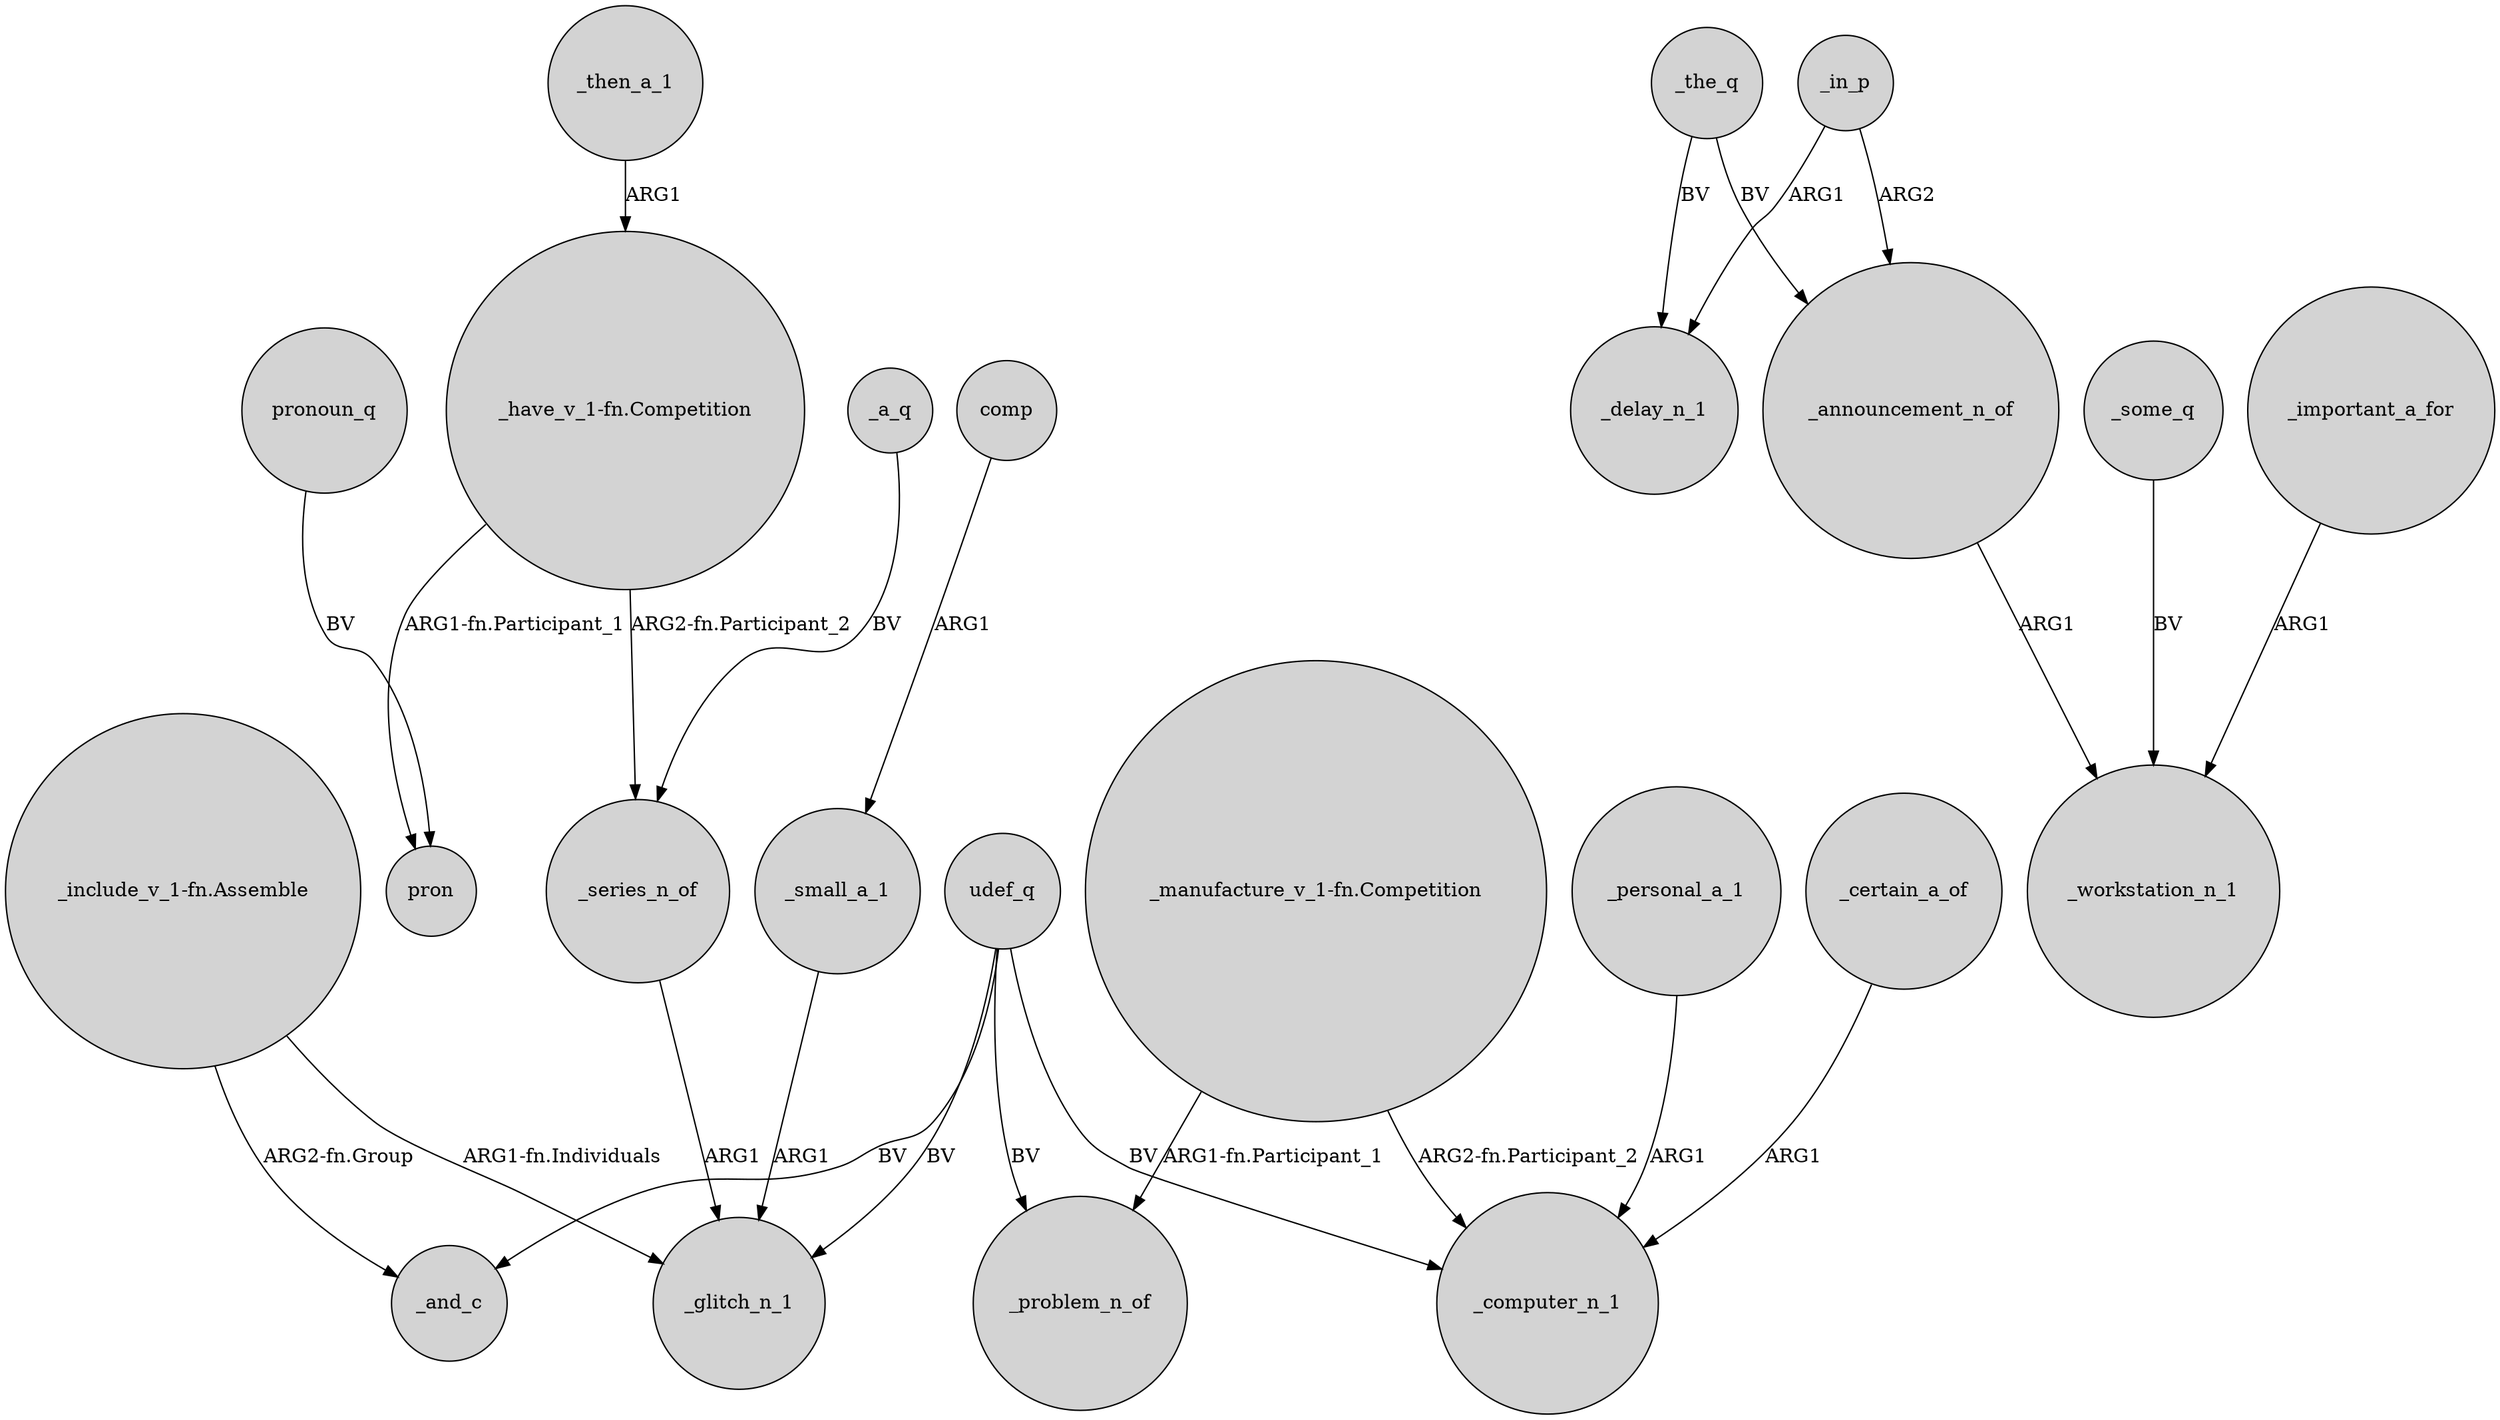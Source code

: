digraph {
	node [shape=circle style=filled]
	"_have_v_1-fn.Competition" -> _series_n_of [label="ARG2-fn.Participant_2"]
	_the_q -> _delay_n_1 [label=BV]
	_then_a_1 -> "_have_v_1-fn.Competition" [label=ARG1]
	udef_q -> _problem_n_of [label=BV]
	_the_q -> _announcement_n_of [label=BV]
	"_manufacture_v_1-fn.Competition" -> _problem_n_of [label="ARG1-fn.Participant_1"]
	"_have_v_1-fn.Competition" -> pron [label="ARG1-fn.Participant_1"]
	udef_q -> _and_c [label=BV]
	_a_q -> _series_n_of [label=BV]
	pronoun_q -> pron [label=BV]
	comp -> _small_a_1 [label=ARG1]
	"_include_v_1-fn.Assemble" -> _and_c [label="ARG2-fn.Group"]
	_small_a_1 -> _glitch_n_1 [label=ARG1]
	udef_q -> _computer_n_1 [label=BV]
	_in_p -> _announcement_n_of [label=ARG2]
	_personal_a_1 -> _computer_n_1 [label=ARG1]
	_certain_a_of -> _computer_n_1 [label=ARG1]
	_series_n_of -> _glitch_n_1 [label=ARG1]
	_announcement_n_of -> _workstation_n_1 [label=ARG1]
	"_manufacture_v_1-fn.Competition" -> _computer_n_1 [label="ARG2-fn.Participant_2"]
	_some_q -> _workstation_n_1 [label=BV]
	"_include_v_1-fn.Assemble" -> _glitch_n_1 [label="ARG1-fn.Individuals"]
	_important_a_for -> _workstation_n_1 [label=ARG1]
	udef_q -> _glitch_n_1 [label=BV]
	_in_p -> _delay_n_1 [label=ARG1]
}
